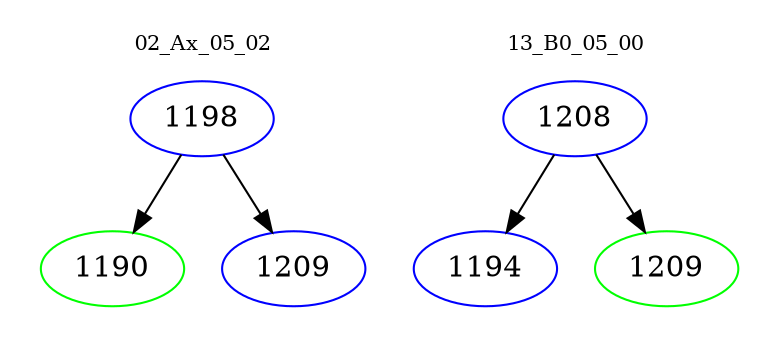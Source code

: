 digraph{
subgraph cluster_0 {
color = white
label = "02_Ax_05_02";
fontsize=10;
T0_1198 [label="1198", color="blue"]
T0_1198 -> T0_1190 [color="black"]
T0_1190 [label="1190", color="green"]
T0_1198 -> T0_1209 [color="black"]
T0_1209 [label="1209", color="blue"]
}
subgraph cluster_1 {
color = white
label = "13_B0_05_00";
fontsize=10;
T1_1208 [label="1208", color="blue"]
T1_1208 -> T1_1194 [color="black"]
T1_1194 [label="1194", color="blue"]
T1_1208 -> T1_1209 [color="black"]
T1_1209 [label="1209", color="green"]
}
}
